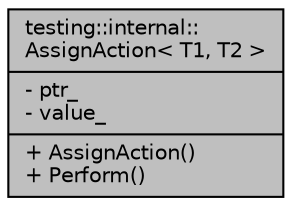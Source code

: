 digraph "testing::internal::AssignAction&lt; T1, T2 &gt;"
{
 // INTERACTIVE_SVG=YES
 // LATEX_PDF_SIZE
  edge [fontname="Helvetica",fontsize="10",labelfontname="Helvetica",labelfontsize="10"];
  node [fontname="Helvetica",fontsize="10",shape=record];
  Node1 [label="{testing::internal::\lAssignAction\< T1, T2 \>\n|- ptr_\l- value_\l|+ AssignAction()\l+ Perform()\l}",height=0.2,width=0.4,color="black", fillcolor="grey75", style="filled", fontcolor="black",tooltip=" "];
}
